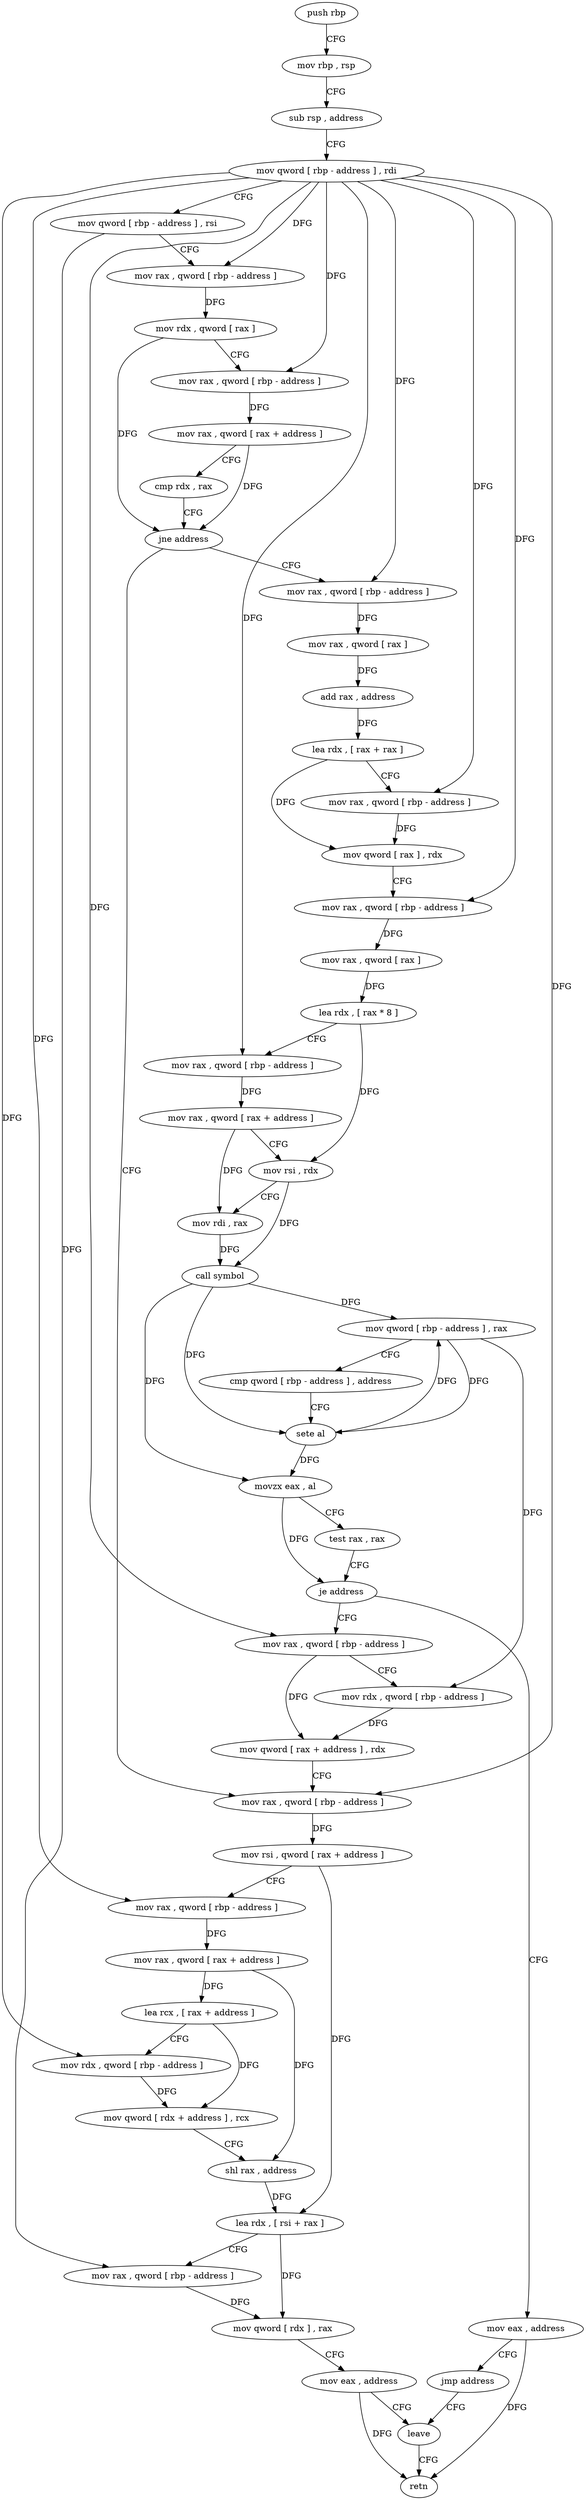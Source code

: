 digraph "func" {
"4380127" [label = "push rbp" ]
"4380128" [label = "mov rbp , rsp" ]
"4380131" [label = "sub rsp , address" ]
"4380135" [label = "mov qword [ rbp - address ] , rdi" ]
"4380139" [label = "mov qword [ rbp - address ] , rsi" ]
"4380143" [label = "mov rax , qword [ rbp - address ]" ]
"4380147" [label = "mov rdx , qword [ rax ]" ]
"4380150" [label = "mov rax , qword [ rbp - address ]" ]
"4380154" [label = "mov rax , qword [ rax + address ]" ]
"4380158" [label = "cmp rdx , rax" ]
"4380161" [label = "jne address" ]
"4380258" [label = "mov rax , qword [ rbp - address ]" ]
"4380163" [label = "mov rax , qword [ rbp - address ]" ]
"4380262" [label = "mov rsi , qword [ rax + address ]" ]
"4380266" [label = "mov rax , qword [ rbp - address ]" ]
"4380270" [label = "mov rax , qword [ rax + address ]" ]
"4380274" [label = "lea rcx , [ rax + address ]" ]
"4380278" [label = "mov rdx , qword [ rbp - address ]" ]
"4380282" [label = "mov qword [ rdx + address ] , rcx" ]
"4380286" [label = "shl rax , address" ]
"4380290" [label = "lea rdx , [ rsi + rax ]" ]
"4380294" [label = "mov rax , qword [ rbp - address ]" ]
"4380298" [label = "mov qword [ rdx ] , rax" ]
"4380301" [label = "mov eax , address" ]
"4380306" [label = "leave" ]
"4380167" [label = "mov rax , qword [ rax ]" ]
"4380170" [label = "add rax , address" ]
"4380174" [label = "lea rdx , [ rax + rax ]" ]
"4380178" [label = "mov rax , qword [ rbp - address ]" ]
"4380182" [label = "mov qword [ rax ] , rdx" ]
"4380185" [label = "mov rax , qword [ rbp - address ]" ]
"4380189" [label = "mov rax , qword [ rax ]" ]
"4380192" [label = "lea rdx , [ rax * 8 ]" ]
"4380200" [label = "mov rax , qword [ rbp - address ]" ]
"4380204" [label = "mov rax , qword [ rax + address ]" ]
"4380208" [label = "mov rsi , rdx" ]
"4380211" [label = "mov rdi , rax" ]
"4380214" [label = "call symbol" ]
"4380219" [label = "mov qword [ rbp - address ] , rax" ]
"4380223" [label = "cmp qword [ rbp - address ] , address" ]
"4380228" [label = "sete al" ]
"4380231" [label = "movzx eax , al" ]
"4380234" [label = "test rax , rax" ]
"4380237" [label = "je address" ]
"4380246" [label = "mov rax , qword [ rbp - address ]" ]
"4380239" [label = "mov eax , address" ]
"4380250" [label = "mov rdx , qword [ rbp - address ]" ]
"4380254" [label = "mov qword [ rax + address ] , rdx" ]
"4380244" [label = "jmp address" ]
"4380307" [label = "retn" ]
"4380127" -> "4380128" [ label = "CFG" ]
"4380128" -> "4380131" [ label = "CFG" ]
"4380131" -> "4380135" [ label = "CFG" ]
"4380135" -> "4380139" [ label = "CFG" ]
"4380135" -> "4380143" [ label = "DFG" ]
"4380135" -> "4380150" [ label = "DFG" ]
"4380135" -> "4380258" [ label = "DFG" ]
"4380135" -> "4380266" [ label = "DFG" ]
"4380135" -> "4380278" [ label = "DFG" ]
"4380135" -> "4380163" [ label = "DFG" ]
"4380135" -> "4380178" [ label = "DFG" ]
"4380135" -> "4380185" [ label = "DFG" ]
"4380135" -> "4380200" [ label = "DFG" ]
"4380135" -> "4380246" [ label = "DFG" ]
"4380139" -> "4380143" [ label = "CFG" ]
"4380139" -> "4380294" [ label = "DFG" ]
"4380143" -> "4380147" [ label = "DFG" ]
"4380147" -> "4380150" [ label = "CFG" ]
"4380147" -> "4380161" [ label = "DFG" ]
"4380150" -> "4380154" [ label = "DFG" ]
"4380154" -> "4380158" [ label = "CFG" ]
"4380154" -> "4380161" [ label = "DFG" ]
"4380158" -> "4380161" [ label = "CFG" ]
"4380161" -> "4380258" [ label = "CFG" ]
"4380161" -> "4380163" [ label = "CFG" ]
"4380258" -> "4380262" [ label = "DFG" ]
"4380163" -> "4380167" [ label = "DFG" ]
"4380262" -> "4380266" [ label = "CFG" ]
"4380262" -> "4380290" [ label = "DFG" ]
"4380266" -> "4380270" [ label = "DFG" ]
"4380270" -> "4380274" [ label = "DFG" ]
"4380270" -> "4380286" [ label = "DFG" ]
"4380274" -> "4380278" [ label = "CFG" ]
"4380274" -> "4380282" [ label = "DFG" ]
"4380278" -> "4380282" [ label = "DFG" ]
"4380282" -> "4380286" [ label = "CFG" ]
"4380286" -> "4380290" [ label = "DFG" ]
"4380290" -> "4380294" [ label = "CFG" ]
"4380290" -> "4380298" [ label = "DFG" ]
"4380294" -> "4380298" [ label = "DFG" ]
"4380298" -> "4380301" [ label = "CFG" ]
"4380301" -> "4380306" [ label = "CFG" ]
"4380301" -> "4380307" [ label = "DFG" ]
"4380306" -> "4380307" [ label = "CFG" ]
"4380167" -> "4380170" [ label = "DFG" ]
"4380170" -> "4380174" [ label = "DFG" ]
"4380174" -> "4380178" [ label = "CFG" ]
"4380174" -> "4380182" [ label = "DFG" ]
"4380178" -> "4380182" [ label = "DFG" ]
"4380182" -> "4380185" [ label = "CFG" ]
"4380185" -> "4380189" [ label = "DFG" ]
"4380189" -> "4380192" [ label = "DFG" ]
"4380192" -> "4380200" [ label = "CFG" ]
"4380192" -> "4380208" [ label = "DFG" ]
"4380200" -> "4380204" [ label = "DFG" ]
"4380204" -> "4380208" [ label = "CFG" ]
"4380204" -> "4380211" [ label = "DFG" ]
"4380208" -> "4380211" [ label = "CFG" ]
"4380208" -> "4380214" [ label = "DFG" ]
"4380211" -> "4380214" [ label = "DFG" ]
"4380214" -> "4380219" [ label = "DFG" ]
"4380214" -> "4380228" [ label = "DFG" ]
"4380214" -> "4380231" [ label = "DFG" ]
"4380219" -> "4380223" [ label = "CFG" ]
"4380219" -> "4380228" [ label = "DFG" ]
"4380219" -> "4380250" [ label = "DFG" ]
"4380223" -> "4380228" [ label = "CFG" ]
"4380228" -> "4380231" [ label = "DFG" ]
"4380228" -> "4380219" [ label = "DFG" ]
"4380231" -> "4380234" [ label = "CFG" ]
"4380231" -> "4380237" [ label = "DFG" ]
"4380234" -> "4380237" [ label = "CFG" ]
"4380237" -> "4380246" [ label = "CFG" ]
"4380237" -> "4380239" [ label = "CFG" ]
"4380246" -> "4380250" [ label = "CFG" ]
"4380246" -> "4380254" [ label = "DFG" ]
"4380239" -> "4380244" [ label = "CFG" ]
"4380239" -> "4380307" [ label = "DFG" ]
"4380250" -> "4380254" [ label = "DFG" ]
"4380254" -> "4380258" [ label = "CFG" ]
"4380244" -> "4380306" [ label = "CFG" ]
}
